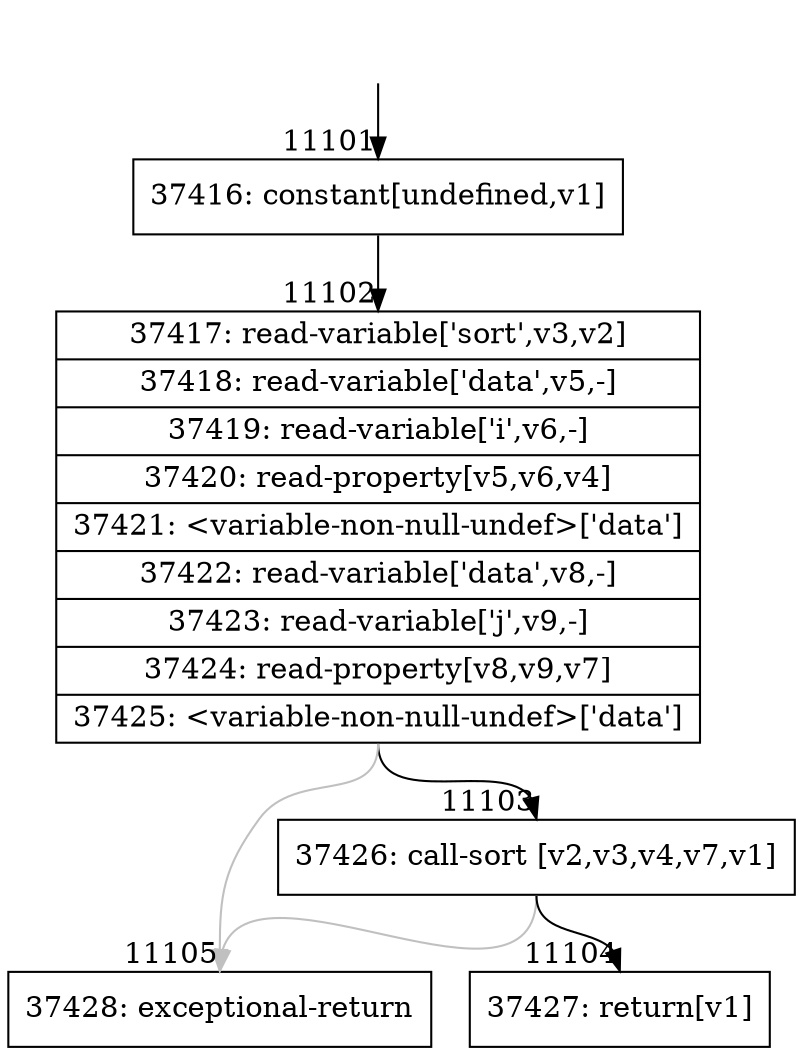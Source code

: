 digraph {
rankdir="TD"
BB_entry1022[shape=none,label=""];
BB_entry1022 -> BB11101 [tailport=s, headport=n, headlabel="    11101"]
BB11101 [shape=record label="{37416: constant[undefined,v1]}" ] 
BB11101 -> BB11102 [tailport=s, headport=n, headlabel="      11102"]
BB11102 [shape=record label="{37417: read-variable['sort',v3,v2]|37418: read-variable['data',v5,-]|37419: read-variable['i',v6,-]|37420: read-property[v5,v6,v4]|37421: \<variable-non-null-undef\>['data']|37422: read-variable['data',v8,-]|37423: read-variable['j',v9,-]|37424: read-property[v8,v9,v7]|37425: \<variable-non-null-undef\>['data']}" ] 
BB11102 -> BB11103 [tailport=s, headport=n, headlabel="      11103"]
BB11102 -> BB11105 [tailport=s, headport=n, color=gray, headlabel="      11105"]
BB11103 [shape=record label="{37426: call-sort [v2,v3,v4,v7,v1]}" ] 
BB11103 -> BB11104 [tailport=s, headport=n, headlabel="      11104"]
BB11103 -> BB11105 [tailport=s, headport=n, color=gray]
BB11104 [shape=record label="{37427: return[v1]}" ] 
BB11105 [shape=record label="{37428: exceptional-return}" ] 
//#$~ 6609
}
